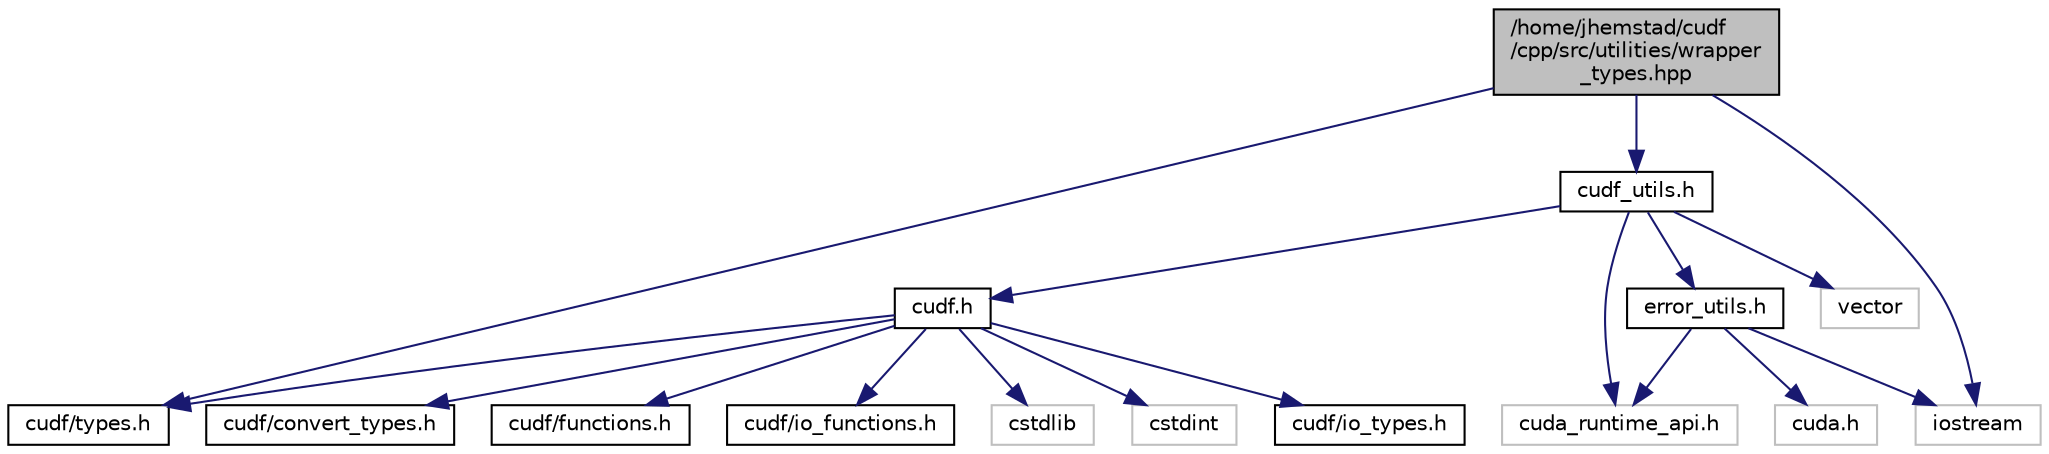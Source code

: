 digraph "/home/jhemstad/cudf/cpp/src/utilities/wrapper_types.hpp"
{
  edge [fontname="Helvetica",fontsize="10",labelfontname="Helvetica",labelfontsize="10"];
  node [fontname="Helvetica",fontsize="10",shape=record];
  Node1 [label="/home/jhemstad/cudf\l/cpp/src/utilities/wrapper\l_types.hpp",height=0.2,width=0.4,color="black", fillcolor="grey75", style="filled", fontcolor="black"];
  Node1 -> Node2 [color="midnightblue",fontsize="10",style="solid"];
  Node2 [label="cudf/types.h",height=0.2,width=0.4,color="black", fillcolor="white", style="filled",URL="$types_8h_source.html"];
  Node1 -> Node3 [color="midnightblue",fontsize="10",style="solid"];
  Node3 [label="cudf_utils.h",height=0.2,width=0.4,color="black", fillcolor="white", style="filled",URL="$cudf__utils_8h_source.html"];
  Node3 -> Node4 [color="midnightblue",fontsize="10",style="solid"];
  Node4 [label="cuda_runtime_api.h",height=0.2,width=0.4,color="grey75", fillcolor="white", style="filled"];
  Node3 -> Node5 [color="midnightblue",fontsize="10",style="solid"];
  Node5 [label="vector",height=0.2,width=0.4,color="grey75", fillcolor="white", style="filled"];
  Node3 -> Node6 [color="midnightblue",fontsize="10",style="solid"];
  Node6 [label="cudf.h",height=0.2,width=0.4,color="black", fillcolor="white", style="filled",URL="$cudf_8h_source.html"];
  Node6 -> Node7 [color="midnightblue",fontsize="10",style="solid"];
  Node7 [label="cstdlib",height=0.2,width=0.4,color="grey75", fillcolor="white", style="filled"];
  Node6 -> Node8 [color="midnightblue",fontsize="10",style="solid"];
  Node8 [label="cstdint",height=0.2,width=0.4,color="grey75", fillcolor="white", style="filled"];
  Node6 -> Node2 [color="midnightblue",fontsize="10",style="solid"];
  Node6 -> Node9 [color="midnightblue",fontsize="10",style="solid"];
  Node9 [label="cudf/io_types.h",height=0.2,width=0.4,color="black", fillcolor="white", style="filled",URL="$io__types_8h_source.html"];
  Node6 -> Node10 [color="midnightblue",fontsize="10",style="solid"];
  Node10 [label="cudf/convert_types.h",height=0.2,width=0.4,color="black", fillcolor="white", style="filled",URL="$convert__types_8h_source.html"];
  Node6 -> Node11 [color="midnightblue",fontsize="10",style="solid"];
  Node11 [label="cudf/functions.h",height=0.2,width=0.4,color="black", fillcolor="white", style="filled",URL="$functions_8h_source.html"];
  Node6 -> Node12 [color="midnightblue",fontsize="10",style="solid"];
  Node12 [label="cudf/io_functions.h",height=0.2,width=0.4,color="black", fillcolor="white", style="filled",URL="$io__functions_8h_source.html"];
  Node3 -> Node13 [color="midnightblue",fontsize="10",style="solid"];
  Node13 [label="error_utils.h",height=0.2,width=0.4,color="black", fillcolor="white", style="filled",URL="$error__utils_8h_source.html"];
  Node13 -> Node14 [color="midnightblue",fontsize="10",style="solid"];
  Node14 [label="iostream",height=0.2,width=0.4,color="grey75", fillcolor="white", style="filled"];
  Node13 -> Node15 [color="midnightblue",fontsize="10",style="solid"];
  Node15 [label="cuda.h",height=0.2,width=0.4,color="grey75", fillcolor="white", style="filled"];
  Node13 -> Node4 [color="midnightblue",fontsize="10",style="solid"];
  Node1 -> Node14 [color="midnightblue",fontsize="10",style="solid"];
}
